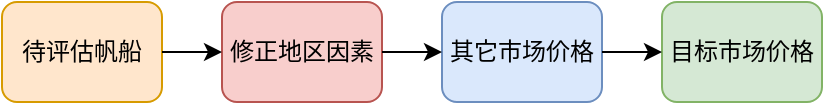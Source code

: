 <mxfile version="21.0.8" type="github">
  <diagram name="第 1 页" id="S1QftpWEGq1zg3Fq66IN">
    <mxGraphModel dx="662" dy="423" grid="1" gridSize="10" guides="1" tooltips="1" connect="1" arrows="1" fold="1" page="1" pageScale="1" pageWidth="827" pageHeight="1169" math="0" shadow="0">
      <root>
        <mxCell id="0" />
        <mxCell id="1" parent="0" />
        <mxCell id="Emok9PFtpWs19b4eqsXd-1" value="待评估帆船" style="rounded=1;whiteSpace=wrap;html=1;fillColor=#ffe6cc;strokeColor=#d79b00;" vertex="1" parent="1">
          <mxGeometry x="130" y="160" width="80" height="50" as="geometry" />
        </mxCell>
        <mxCell id="Emok9PFtpWs19b4eqsXd-3" value="修正地区因素" style="rounded=1;whiteSpace=wrap;html=1;fillColor=#f8cecc;strokeColor=#b85450;" vertex="1" parent="1">
          <mxGeometry x="240" y="160" width="80" height="50" as="geometry" />
        </mxCell>
        <mxCell id="Emok9PFtpWs19b4eqsXd-4" value="其它市场价格" style="rounded=1;whiteSpace=wrap;html=1;fillColor=#dae8fc;strokeColor=#6c8ebf;" vertex="1" parent="1">
          <mxGeometry x="350" y="160" width="80" height="50" as="geometry" />
        </mxCell>
        <mxCell id="Emok9PFtpWs19b4eqsXd-5" value="目标市场价格" style="rounded=1;whiteSpace=wrap;html=1;fillColor=#d5e8d4;strokeColor=#82b366;" vertex="1" parent="1">
          <mxGeometry x="460" y="160" width="80" height="50" as="geometry" />
        </mxCell>
        <mxCell id="Emok9PFtpWs19b4eqsXd-6" value="" style="endArrow=classic;html=1;rounded=0;exitX=1;exitY=0.5;exitDx=0;exitDy=0;entryX=0;entryY=0.5;entryDx=0;entryDy=0;" edge="1" parent="1" source="Emok9PFtpWs19b4eqsXd-1" target="Emok9PFtpWs19b4eqsXd-3">
          <mxGeometry width="50" height="50" relative="1" as="geometry">
            <mxPoint x="380" y="290" as="sourcePoint" />
            <mxPoint x="430" y="240" as="targetPoint" />
          </mxGeometry>
        </mxCell>
        <mxCell id="Emok9PFtpWs19b4eqsXd-7" value="" style="endArrow=classic;html=1;rounded=0;exitX=1;exitY=0.5;exitDx=0;exitDy=0;entryX=0;entryY=0.5;entryDx=0;entryDy=0;" edge="1" parent="1" source="Emok9PFtpWs19b4eqsXd-3" target="Emok9PFtpWs19b4eqsXd-4">
          <mxGeometry width="50" height="50" relative="1" as="geometry">
            <mxPoint x="380" y="290" as="sourcePoint" />
            <mxPoint x="430" y="240" as="targetPoint" />
          </mxGeometry>
        </mxCell>
        <mxCell id="Emok9PFtpWs19b4eqsXd-9" value="" style="endArrow=classic;html=1;rounded=0;exitX=1;exitY=0.5;exitDx=0;exitDy=0;entryX=0;entryY=0.5;entryDx=0;entryDy=0;" edge="1" parent="1" source="Emok9PFtpWs19b4eqsXd-4" target="Emok9PFtpWs19b4eqsXd-5">
          <mxGeometry width="50" height="50" relative="1" as="geometry">
            <mxPoint x="380" y="290" as="sourcePoint" />
            <mxPoint x="430" y="240" as="targetPoint" />
          </mxGeometry>
        </mxCell>
      </root>
    </mxGraphModel>
  </diagram>
</mxfile>
